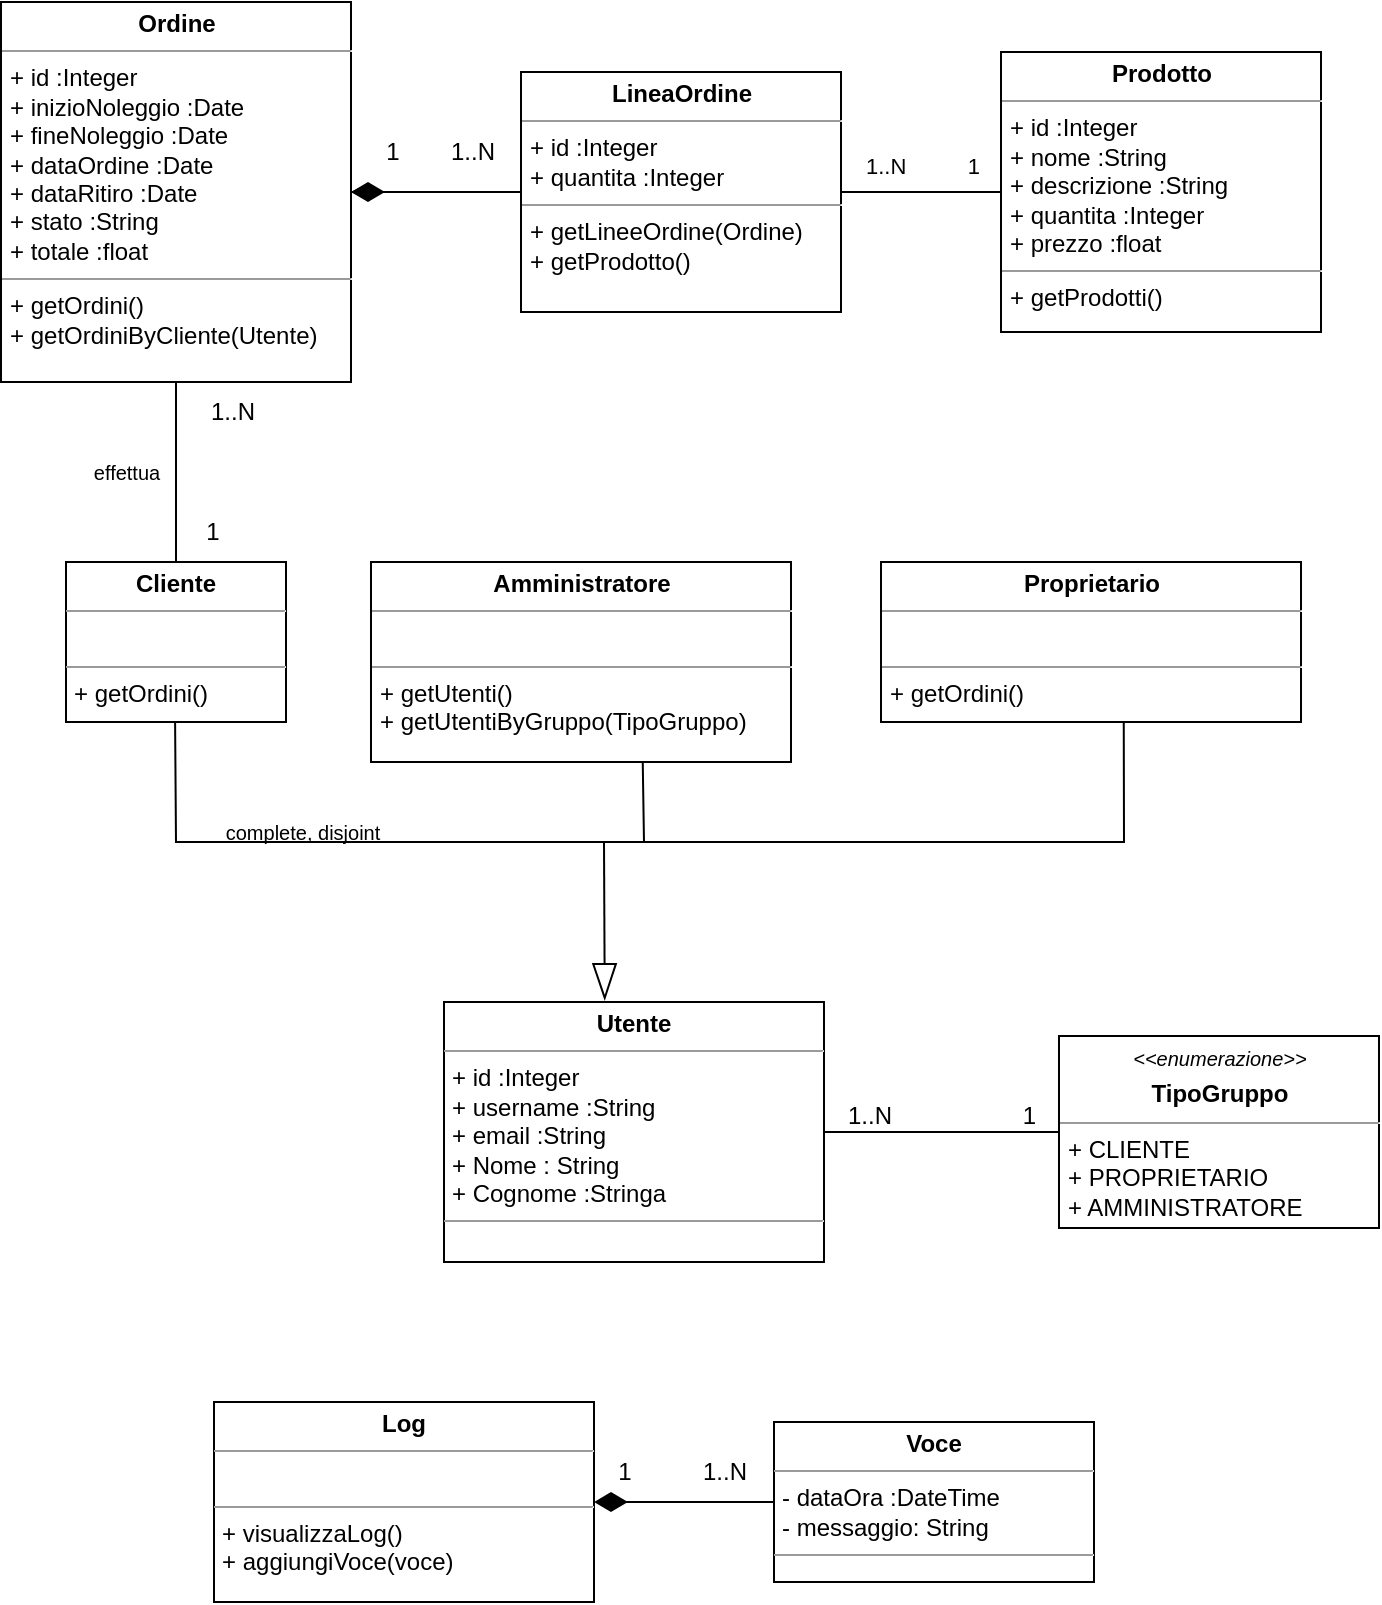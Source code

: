 <mxfile version="22.0.3" type="device">
  <diagram name="Page-1" id="2YBvvXClWsGukQMizWep">
    <mxGraphModel dx="1629" dy="1365" grid="1" gridSize="10" guides="1" tooltips="1" connect="1" arrows="1" fold="1" page="1" pageScale="1" pageWidth="850" pageHeight="1100" background="#FFFFFF" math="0" shadow="0">
      <root>
        <mxCell id="0" />
        <mxCell id="1" parent="0" />
        <mxCell id="iDAkm1-_Q0EbUjy2htxc-1" value="&lt;p style=&quot;margin:0px;margin-top:4px;text-align:center;&quot;&gt;&lt;b&gt;Prodotto&lt;/b&gt;&lt;/p&gt;&lt;hr size=&quot;1&quot;&gt;&lt;p style=&quot;margin:0px;margin-left:4px;&quot;&gt;+ id :Integer&lt;/p&gt;&lt;p style=&quot;margin:0px;margin-left:4px;&quot;&gt;+ nome :String&lt;/p&gt;&lt;p style=&quot;margin:0px;margin-left:4px;&quot;&gt;+ descrizione :String&lt;/p&gt;&lt;p style=&quot;margin:0px;margin-left:4px;&quot;&gt;+ quantita :Integer&lt;/p&gt;&lt;p style=&quot;margin:0px;margin-left:4px;&quot;&gt;+ prezzo :float&lt;/p&gt;&lt;hr size=&quot;1&quot;&gt;&lt;p style=&quot;margin:0px;margin-left:4px;&quot;&gt;+ getProdotti()&lt;/p&gt;" style="verticalAlign=top;align=left;overflow=fill;fontSize=12;fontFamily=Helvetica;html=1;whiteSpace=wrap;" parent="1" vertex="1">
          <mxGeometry x="598.5" y="105" width="160" height="140" as="geometry" />
        </mxCell>
        <mxCell id="iDAkm1-_Q0EbUjy2htxc-2" value="&lt;p style=&quot;margin:0px;margin-top:4px;text-align:center;&quot;&gt;&lt;b&gt;Ordine&lt;/b&gt;&lt;/p&gt;&lt;hr size=&quot;1&quot;&gt;&lt;p style=&quot;margin:0px;margin-left:4px;&quot;&gt;+ id :Integer&lt;/p&gt;&lt;p style=&quot;margin:0px;margin-left:4px;&quot;&gt;+ inizioNoleggio :Date&lt;/p&gt;&lt;p style=&quot;margin:0px;margin-left:4px;&quot;&gt;+ fineNoleggio :Date&lt;/p&gt;&lt;p style=&quot;margin:0px;margin-left:4px;&quot;&gt;+ dataOrdine :Date&lt;/p&gt;&lt;p style=&quot;margin:0px;margin-left:4px;&quot;&gt;+ dataRitiro :Date&lt;/p&gt;&lt;p style=&quot;margin:0px;margin-left:4px;&quot;&gt;+ stato :String&lt;/p&gt;&lt;p style=&quot;margin:0px;margin-left:4px;&quot;&gt;+ totale :float&lt;/p&gt;&lt;hr size=&quot;1&quot;&gt;&lt;p style=&quot;margin:0px;margin-left:4px;&quot;&gt;+ getOrdini()&lt;/p&gt;&lt;p style=&quot;margin:0px;margin-left:4px;&quot;&gt;+ getOrdiniByCliente(Utente)&lt;/p&gt;" style="verticalAlign=top;align=left;overflow=fill;fontSize=12;fontFamily=Helvetica;html=1;whiteSpace=wrap;" parent="1" vertex="1">
          <mxGeometry x="98.5" y="80" width="175" height="190" as="geometry" />
        </mxCell>
        <mxCell id="iDAkm1-_Q0EbUjy2htxc-24" value="" style="edgeStyle=orthogonalEdgeStyle;rounded=0;orthogonalLoop=1;jettySize=auto;html=1;" parent="1" source="iDAkm1-_Q0EbUjy2htxc-3" target="iDAkm1-_Q0EbUjy2htxc-2" edge="1">
          <mxGeometry relative="1" as="geometry" />
        </mxCell>
        <mxCell id="iDAkm1-_Q0EbUjy2htxc-3" value="&lt;p style=&quot;margin:0px;margin-top:4px;text-align:center;&quot;&gt;&lt;b&gt;LineaOrdine&lt;/b&gt;&lt;/p&gt;&lt;hr size=&quot;1&quot;&gt;&lt;p style=&quot;margin:0px;margin-left:4px;&quot;&gt;+ id :Integer&lt;/p&gt;&lt;p style=&quot;margin:0px;margin-left:4px;&quot;&gt;+ quantita :Integer&lt;/p&gt;&lt;hr size=&quot;1&quot;&gt;&lt;p style=&quot;margin:0px;margin-left:4px;&quot;&gt;+ getLineeOrdine(Ordine)&lt;/p&gt;&lt;p style=&quot;margin:0px;margin-left:4px;&quot;&gt;+ getProdotto()&lt;/p&gt;" style="verticalAlign=top;align=left;overflow=fill;fontSize=12;fontFamily=Helvetica;html=1;whiteSpace=wrap;" parent="1" vertex="1">
          <mxGeometry x="358.5" y="115" width="160" height="120" as="geometry" />
        </mxCell>
        <mxCell id="iDAkm1-_Q0EbUjy2htxc-4" value="&lt;p style=&quot;margin:0px;margin-top:4px;text-align:center;&quot;&gt;&lt;b&gt;Utente&lt;/b&gt;&lt;/p&gt;&lt;hr size=&quot;1&quot;&gt;&lt;p style=&quot;margin:0px;margin-left:4px;&quot;&gt;+ id :Integer&lt;/p&gt;&lt;p style=&quot;margin:0px;margin-left:4px;&quot;&gt;+ username :String&lt;/p&gt;&lt;p style=&quot;margin:0px;margin-left:4px;&quot;&gt;+ email :String&lt;/p&gt;&lt;p style=&quot;margin:0px;margin-left:4px;&quot;&gt;+ Nome : String&lt;/p&gt;&lt;p style=&quot;margin:0px;margin-left:4px;&quot;&gt;+ Cognome :Stringa&lt;/p&gt;&lt;hr size=&quot;1&quot;&gt;&lt;p style=&quot;margin:0px;margin-left:4px;&quot;&gt;&lt;br&gt;&lt;/p&gt;" style="verticalAlign=top;align=left;overflow=fill;fontSize=12;fontFamily=Helvetica;html=1;whiteSpace=wrap;" parent="1" vertex="1">
          <mxGeometry x="320" y="580" width="190" height="130" as="geometry" />
        </mxCell>
        <mxCell id="iDAkm1-_Q0EbUjy2htxc-6" value="&lt;p style=&quot;margin:0px;margin-top:4px;text-align:center;&quot;&gt;&lt;i&gt;&lt;font style=&quot;font-size: 10px;&quot;&gt;&amp;lt;&amp;lt;enumerazione&amp;gt;&amp;gt;&lt;/font&gt;&lt;/i&gt;&lt;/p&gt;&lt;p style=&quot;margin:0px;margin-top:4px;text-align:center;&quot;&gt;&lt;b&gt;TipoGruppo&lt;/b&gt;&lt;/p&gt;&lt;hr size=&quot;1&quot;&gt;&lt;p style=&quot;margin:0px;margin-left:4px;&quot;&gt;+ CLIENTE&lt;/p&gt;&lt;p style=&quot;margin:0px;margin-left:4px;&quot;&gt;+ PROPRIETARIO&lt;/p&gt;&lt;p style=&quot;margin:0px;margin-left:4px;&quot;&gt;+ AMMINISTRATORE&lt;/p&gt;&lt;hr size=&quot;1&quot;&gt;&lt;p style=&quot;margin:0px;margin-left:4px;&quot;&gt;&lt;br&gt;&lt;/p&gt;" style="verticalAlign=top;align=left;overflow=fill;fontSize=12;fontFamily=Helvetica;html=1;whiteSpace=wrap;" parent="1" vertex="1">
          <mxGeometry x="627.5" y="597" width="160" height="96" as="geometry" />
        </mxCell>
        <mxCell id="iDAkm1-_Q0EbUjy2htxc-7" value="" style="endArrow=none;html=1;rounded=0;entryX=0;entryY=0.5;entryDx=0;entryDy=0;exitX=1;exitY=0.5;exitDx=0;exitDy=0;" parent="1" source="iDAkm1-_Q0EbUjy2htxc-4" target="iDAkm1-_Q0EbUjy2htxc-6" edge="1">
          <mxGeometry relative="1" as="geometry">
            <mxPoint x="932.5" y="540" as="sourcePoint" />
            <mxPoint x="1082.5" y="532" as="targetPoint" />
          </mxGeometry>
        </mxCell>
        <mxCell id="iDAkm1-_Q0EbUjy2htxc-8" value="1..N" style="resizable=0;html=1;whiteSpace=wrap;align=left;verticalAlign=bottom;" parent="iDAkm1-_Q0EbUjy2htxc-7" connectable="0" vertex="1">
          <mxGeometry x="-1" relative="1" as="geometry">
            <mxPoint x="10" as="offset" />
          </mxGeometry>
        </mxCell>
        <mxCell id="iDAkm1-_Q0EbUjy2htxc-9" value="1" style="resizable=0;html=1;whiteSpace=wrap;align=right;verticalAlign=bottom;" parent="iDAkm1-_Q0EbUjy2htxc-7" connectable="0" vertex="1">
          <mxGeometry x="1" relative="1" as="geometry">
            <mxPoint x="-10" as="offset" />
          </mxGeometry>
        </mxCell>
        <mxCell id="iDAkm1-_Q0EbUjy2htxc-10" value="" style="endArrow=none;html=1;endSize=12;startArrow=diamondThin;startSize=14;startFill=1;edgeStyle=orthogonalEdgeStyle;align=left;verticalAlign=bottom;rounded=0;endFill=0;exitX=1;exitY=0.5;exitDx=0;exitDy=0;" parent="1" source="iDAkm1-_Q0EbUjy2htxc-2" edge="1">
          <mxGeometry x="-0.649" y="15" relative="1" as="geometry">
            <mxPoint x="298.5" y="175" as="sourcePoint" />
            <mxPoint x="358.5" y="175" as="targetPoint" />
            <mxPoint as="offset" />
          </mxGeometry>
        </mxCell>
        <mxCell id="iDAkm1-_Q0EbUjy2htxc-14" value="&lt;p style=&quot;margin:0px;margin-top:4px;text-align:center;&quot;&gt;&lt;b&gt;Cliente&lt;/b&gt;&lt;/p&gt;&lt;hr size=&quot;1&quot;&gt;&lt;p style=&quot;margin:0px;margin-left:4px;&quot;&gt;&lt;br&gt;&lt;/p&gt;&lt;hr size=&quot;1&quot;&gt;&lt;p style=&quot;margin:0px;margin-left:4px;&quot;&gt;+ getOrdini()&lt;/p&gt;" style="verticalAlign=top;align=left;overflow=fill;fontSize=12;fontFamily=Helvetica;html=1;whiteSpace=wrap;" parent="1" vertex="1">
          <mxGeometry x="131" y="360" width="110" height="80" as="geometry" />
        </mxCell>
        <mxCell id="iDAkm1-_Q0EbUjy2htxc-15" value="" style="endArrow=blockThin;endSize=16;endFill=0;html=1;rounded=0;entryX=0.423;entryY=-0.007;entryDx=0;entryDy=0;entryPerimeter=0;" parent="1" target="iDAkm1-_Q0EbUjy2htxc-4" edge="1">
          <mxGeometry width="160" relative="1" as="geometry">
            <mxPoint x="400" y="500" as="sourcePoint" />
            <mxPoint x="513.5" y="700" as="targetPoint" />
          </mxGeometry>
        </mxCell>
        <mxCell id="iDAkm1-_Q0EbUjy2htxc-16" value="&lt;p style=&quot;margin:0px;margin-top:4px;text-align:center;&quot;&gt;&lt;b&gt;Amministratore&lt;/b&gt;&lt;/p&gt;&lt;hr size=&quot;1&quot;&gt;&lt;p style=&quot;margin:0px;margin-left:4px;&quot;&gt;&lt;br&gt;&lt;/p&gt;&lt;hr size=&quot;1&quot;&gt;&lt;p style=&quot;border-color: var(--border-color); margin: 0px 0px 0px 4px;&quot;&gt;+ getUtenti()&lt;/p&gt;&lt;p style=&quot;border-color: var(--border-color); margin: 0px 0px 0px 4px;&quot;&gt;+ getUtentiByGruppo(TipoGruppo)&lt;/p&gt;" style="verticalAlign=top;align=left;overflow=fill;fontSize=12;fontFamily=Helvetica;html=1;whiteSpace=wrap;" parent="1" vertex="1">
          <mxGeometry x="283.5" y="360" width="210" height="100" as="geometry" />
        </mxCell>
        <mxCell id="iDAkm1-_Q0EbUjy2htxc-19" value="" style="endArrow=none;html=1;edgeStyle=orthogonalEdgeStyle;rounded=0;exitX=1;exitY=0.5;exitDx=0;exitDy=0;entryX=0;entryY=0.5;entryDx=0;entryDy=0;" parent="1" source="iDAkm1-_Q0EbUjy2htxc-3" target="iDAkm1-_Q0EbUjy2htxc-1" edge="1">
          <mxGeometry relative="1" as="geometry">
            <mxPoint x="298.5" y="400" as="sourcePoint" />
            <mxPoint x="458.5" y="400" as="targetPoint" />
          </mxGeometry>
        </mxCell>
        <mxCell id="iDAkm1-_Q0EbUjy2htxc-20" value="1..N" style="edgeLabel;resizable=0;html=1;align=left;verticalAlign=bottom;" parent="iDAkm1-_Q0EbUjy2htxc-19" connectable="0" vertex="1">
          <mxGeometry x="-1" relative="1" as="geometry">
            <mxPoint x="10" y="-5" as="offset" />
          </mxGeometry>
        </mxCell>
        <mxCell id="iDAkm1-_Q0EbUjy2htxc-21" value="1" style="edgeLabel;resizable=0;html=1;align=right;verticalAlign=bottom;" parent="iDAkm1-_Q0EbUjy2htxc-19" connectable="0" vertex="1">
          <mxGeometry x="1" relative="1" as="geometry">
            <mxPoint x="-10" y="-5" as="offset" />
          </mxGeometry>
        </mxCell>
        <mxCell id="iDAkm1-_Q0EbUjy2htxc-25" value="1..N" style="text;html=1;align=center;verticalAlign=middle;resizable=0;points=[];autosize=1;strokeColor=none;fillColor=none;" parent="1" vertex="1">
          <mxGeometry x="308.5" y="140" width="50" height="30" as="geometry" />
        </mxCell>
        <mxCell id="iDAkm1-_Q0EbUjy2htxc-26" value="1" style="text;html=1;align=center;verticalAlign=middle;resizable=0;points=[];autosize=1;strokeColor=none;fillColor=none;" parent="1" vertex="1">
          <mxGeometry x="278.5" y="140" width="30" height="30" as="geometry" />
        </mxCell>
        <mxCell id="iDAkm1-_Q0EbUjy2htxc-30" value="" style="endArrow=none;html=1;rounded=0;exitX=0.5;exitY=1;exitDx=0;exitDy=0;entryX=0.5;entryY=0;entryDx=0;entryDy=0;" parent="1" source="iDAkm1-_Q0EbUjy2htxc-2" target="iDAkm1-_Q0EbUjy2htxc-14" edge="1">
          <mxGeometry relative="1" as="geometry">
            <mxPoint x="188.5" y="280" as="sourcePoint" />
            <mxPoint x="188.5" y="340" as="targetPoint" />
          </mxGeometry>
        </mxCell>
        <mxCell id="iDAkm1-_Q0EbUjy2htxc-33" value="1..N" style="text;html=1;align=center;verticalAlign=middle;resizable=0;points=[];autosize=1;strokeColor=none;fillColor=none;" parent="1" vertex="1">
          <mxGeometry x="188.5" y="270" width="50" height="30" as="geometry" />
        </mxCell>
        <mxCell id="iDAkm1-_Q0EbUjy2htxc-34" value="1" style="text;html=1;align=center;verticalAlign=middle;resizable=0;points=[];autosize=1;strokeColor=none;fillColor=none;" parent="1" vertex="1">
          <mxGeometry x="188.5" y="330" width="30" height="30" as="geometry" />
        </mxCell>
        <mxCell id="iDAkm1-_Q0EbUjy2htxc-35" value="&lt;p style=&quot;margin:0px;margin-top:4px;text-align:center;&quot;&gt;&lt;b&gt;Proprietario&lt;/b&gt;&lt;/p&gt;&lt;hr size=&quot;1&quot;&gt;&lt;p style=&quot;margin:0px;margin-left:4px;&quot;&gt;&lt;br&gt;&lt;/p&gt;&lt;hr size=&quot;1&quot;&gt;&lt;p style=&quot;border-color: var(--border-color); margin: 0px 0px 0px 4px;&quot;&gt;+ getOrdini()&lt;/p&gt;" style="verticalAlign=top;align=left;overflow=fill;fontSize=12;fontFamily=Helvetica;html=1;whiteSpace=wrap;" parent="1" vertex="1">
          <mxGeometry x="538.5" y="360" width="210" height="80" as="geometry" />
        </mxCell>
        <mxCell id="iDAkm1-_Q0EbUjy2htxc-44" value="&lt;p style=&quot;margin:0px;margin-top:4px;text-align:center;&quot;&gt;&lt;b&gt;Log&lt;/b&gt;&lt;/p&gt;&lt;hr size=&quot;1&quot;&gt;&lt;p style=&quot;margin:0px;margin-left:4px;&quot;&gt;&lt;br&gt;&lt;/p&gt;&lt;hr size=&quot;1&quot;&gt;&lt;p style=&quot;margin:0px;margin-left:4px;&quot;&gt;+ visualizzaLog()&lt;/p&gt;&lt;p style=&quot;margin:0px;margin-left:4px;&quot;&gt;+ aggiungiVoce(voce)&lt;/p&gt;" style="verticalAlign=top;align=left;overflow=fill;fontSize=12;fontFamily=Helvetica;html=1;whiteSpace=wrap;" parent="1" vertex="1">
          <mxGeometry x="205" y="780" width="190" height="100" as="geometry" />
        </mxCell>
        <mxCell id="iDAkm1-_Q0EbUjy2htxc-46" value="&lt;p style=&quot;margin:0px;margin-top:4px;text-align:center;&quot;&gt;&lt;b&gt;Voce&lt;/b&gt;&lt;/p&gt;&lt;hr size=&quot;1&quot;&gt;&lt;p style=&quot;border-color: var(--border-color); margin: 0px 0px 0px 4px;&quot;&gt;- dataOra :DateTime&lt;/p&gt;&lt;p style=&quot;border-color: var(--border-color); margin: 0px 0px 0px 4px;&quot;&gt;- messaggio: String&lt;/p&gt;&lt;hr size=&quot;1&quot;&gt;&lt;p style=&quot;margin:0px;margin-left:4px;&quot;&gt;&lt;br&gt;&lt;/p&gt;" style="verticalAlign=top;align=left;overflow=fill;fontSize=12;fontFamily=Helvetica;html=1;whiteSpace=wrap;" parent="1" vertex="1">
          <mxGeometry x="485" y="790" width="160" height="80" as="geometry" />
        </mxCell>
        <mxCell id="iDAkm1-_Q0EbUjy2htxc-47" value="" style="endArrow=none;html=1;endSize=12;startArrow=diamondThin;startSize=14;startFill=1;edgeStyle=orthogonalEdgeStyle;align=left;verticalAlign=bottom;rounded=0;endFill=0;exitX=1;exitY=0.5;exitDx=0;exitDy=0;entryX=0;entryY=0.5;entryDx=0;entryDy=0;" parent="1" source="iDAkm1-_Q0EbUjy2htxc-44" target="iDAkm1-_Q0EbUjy2htxc-46" edge="1">
          <mxGeometry x="-0.649" y="15" relative="1" as="geometry">
            <mxPoint x="415" y="780" as="sourcePoint" />
            <mxPoint x="500" y="790" as="targetPoint" />
            <mxPoint as="offset" />
          </mxGeometry>
        </mxCell>
        <mxCell id="x9wHabUqveW6f8jvt4yP-1" value="1..N" style="text;html=1;align=center;verticalAlign=middle;resizable=0;points=[];autosize=1;strokeColor=none;fillColor=none;" parent="1" vertex="1">
          <mxGeometry x="435" y="800" width="50" height="30" as="geometry" />
        </mxCell>
        <mxCell id="x9wHabUqveW6f8jvt4yP-2" value="1" style="text;html=1;align=center;verticalAlign=middle;resizable=0;points=[];autosize=1;strokeColor=none;fillColor=none;" parent="1" vertex="1">
          <mxGeometry x="395" y="800" width="30" height="30" as="geometry" />
        </mxCell>
        <mxCell id="-jxEogw1sJbyeMfd04Mg-2" value="" style="endArrow=none;endSize=16;endFill=0;html=1;rounded=0;exitX=0.5;exitY=1;exitDx=0;exitDy=0;" edge="1" parent="1">
          <mxGeometry width="160" relative="1" as="geometry">
            <mxPoint x="185.55" y="440" as="sourcePoint" />
            <mxPoint x="390" y="500" as="targetPoint" />
            <Array as="points">
              <mxPoint x="186" y="500" />
            </Array>
          </mxGeometry>
        </mxCell>
        <mxCell id="-jxEogw1sJbyeMfd04Mg-3" value="" style="endArrow=none;endSize=16;endFill=0;html=1;rounded=0;exitX=0.578;exitY=1.004;exitDx=0;exitDy=0;exitPerimeter=0;" edge="1" parent="1" source="iDAkm1-_Q0EbUjy2htxc-35">
          <mxGeometry width="160" relative="1" as="geometry">
            <mxPoint x="180" y="440" as="sourcePoint" />
            <mxPoint x="384.45" y="500" as="targetPoint" />
            <Array as="points">
              <mxPoint x="660" y="500" />
            </Array>
          </mxGeometry>
        </mxCell>
        <mxCell id="-jxEogw1sJbyeMfd04Mg-4" value="" style="endArrow=none;endSize=16;endFill=0;html=1;rounded=0;exitX=0.647;exitY=0.999;exitDx=0;exitDy=0;exitPerimeter=0;" edge="1" parent="1" source="iDAkm1-_Q0EbUjy2htxc-16">
          <mxGeometry width="160" relative="1" as="geometry">
            <mxPoint x="420" y="460" as="sourcePoint" />
            <mxPoint x="420" y="500" as="targetPoint" />
          </mxGeometry>
        </mxCell>
        <mxCell id="-jxEogw1sJbyeMfd04Mg-5" value="complete, disjoint" style="text;html=1;align=center;verticalAlign=middle;resizable=0;points=[];autosize=1;strokeColor=none;fillColor=none;fontSize=10;" vertex="1" parent="1">
          <mxGeometry x="198.5" y="480" width="100" height="30" as="geometry" />
        </mxCell>
        <mxCell id="-jxEogw1sJbyeMfd04Mg-6" value="effettua" style="text;html=1;align=center;verticalAlign=middle;resizable=0;points=[];autosize=1;strokeColor=none;fillColor=none;fontSize=10;shadow=0;" vertex="1" parent="1">
          <mxGeometry x="131" y="300" width="60" height="30" as="geometry" />
        </mxCell>
      </root>
    </mxGraphModel>
  </diagram>
</mxfile>
